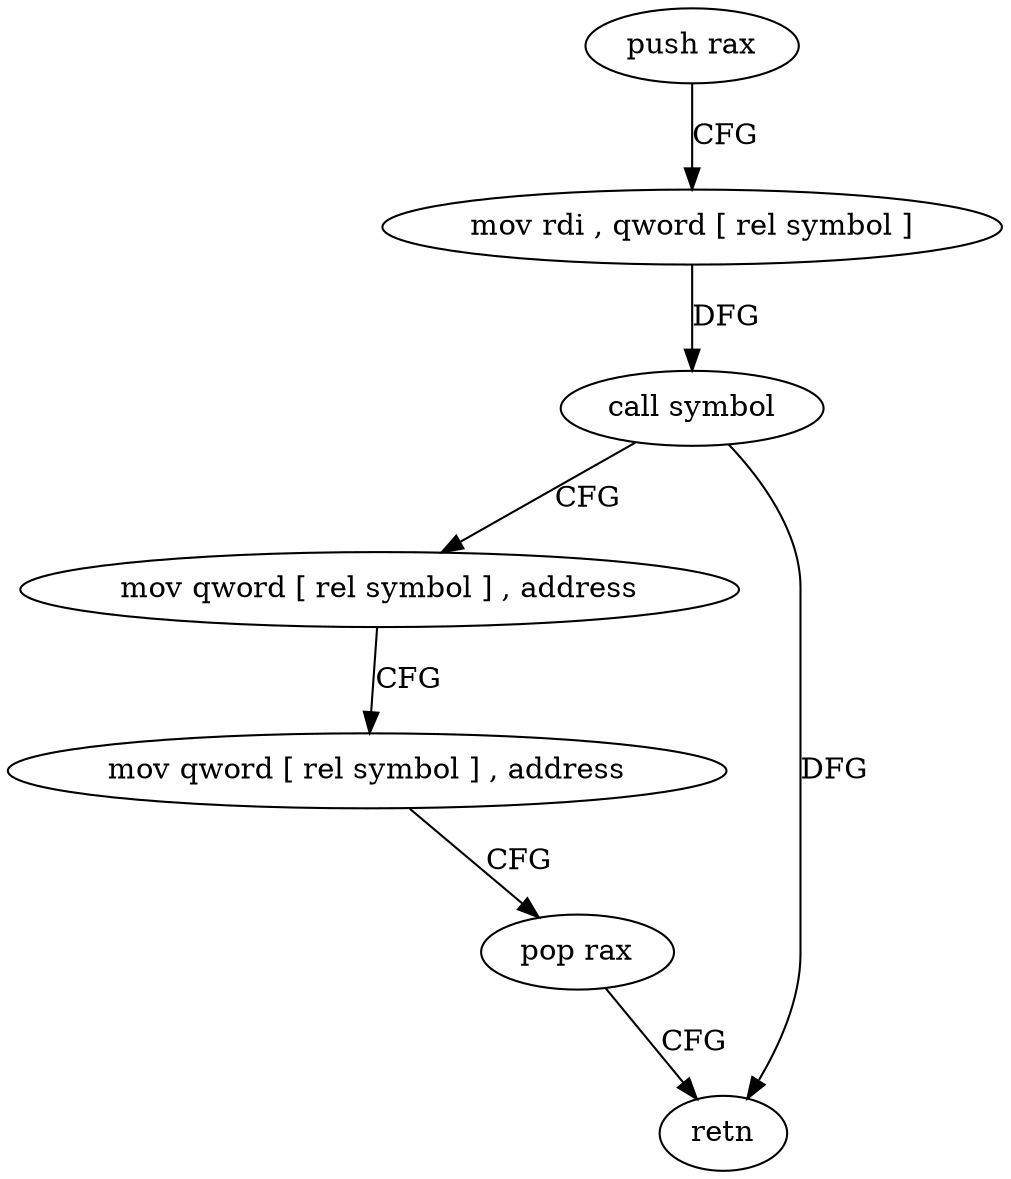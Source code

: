 digraph "func" {
"4254928" [label = "push rax" ]
"4254929" [label = "mov rdi , qword [ rel symbol ]" ]
"4254936" [label = "call symbol" ]
"4254941" [label = "mov qword [ rel symbol ] , address" ]
"4254952" [label = "mov qword [ rel symbol ] , address" ]
"4254963" [label = "pop rax" ]
"4254964" [label = "retn" ]
"4254928" -> "4254929" [ label = "CFG" ]
"4254929" -> "4254936" [ label = "DFG" ]
"4254936" -> "4254941" [ label = "CFG" ]
"4254936" -> "4254964" [ label = "DFG" ]
"4254941" -> "4254952" [ label = "CFG" ]
"4254952" -> "4254963" [ label = "CFG" ]
"4254963" -> "4254964" [ label = "CFG" ]
}
